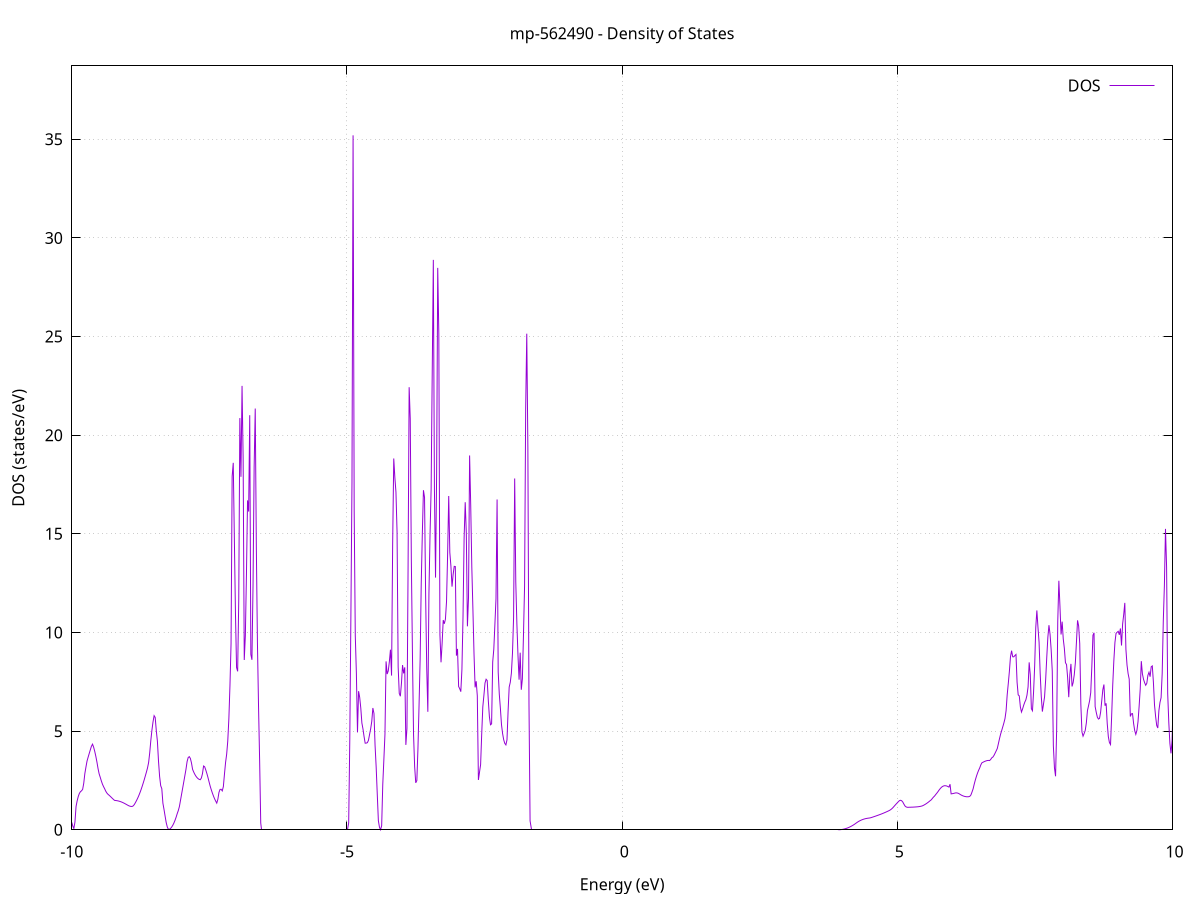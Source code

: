set title 'mp-562490 - Density of States'
set xlabel 'Energy (eV)'
set ylabel 'DOS (states/eV)'
set grid
set xrange [-10:10]
set yrange [0:38.721]
set xzeroaxis lt -1
set terminal png size 800,600
set output 'mp-562490_dos_gnuplot.png'
plot '-' using 1:2 with lines title 'DOS'
-22.726800 0.000000
-22.706800 0.000000
-22.686800 0.000000
-22.666800 0.000000
-22.646900 0.000000
-22.626900 0.000000
-22.606900 0.000000
-22.586900 0.000000
-22.567000 0.000000
-22.547000 0.000000
-22.527000 0.000000
-22.507000 0.000000
-22.487100 0.000000
-22.467100 0.000000
-22.447100 0.000000
-22.427100 0.000000
-22.407200 0.000000
-22.387200 0.000000
-22.367200 0.000000
-22.347200 0.000000
-22.327300 0.000000
-22.307300 0.000000
-22.287300 0.000000
-22.267300 0.000000
-22.247400 0.000000
-22.227400 0.000000
-22.207400 0.000000
-22.187400 0.000000
-22.167500 0.000000
-22.147500 0.000000
-22.127500 0.000000
-22.107500 0.000000
-22.087600 0.000000
-22.067600 0.000000
-22.047600 0.000000
-22.027600 0.000000
-22.007700 0.000000
-21.987700 0.000000
-21.967700 0.000000
-21.947700 0.000000
-21.927800 0.000000
-21.907800 0.000000
-21.887800 0.000000
-21.867800 0.000000
-21.847900 0.000000
-21.827900 0.000000
-21.807900 0.000000
-21.787900 0.000000
-21.768000 0.000000
-21.748000 0.000000
-21.728000 0.000000
-21.708000 0.000000
-21.688100 0.000000
-21.668100 0.000000
-21.648100 0.000000
-21.628100 0.000000
-21.608200 0.000000
-21.588200 0.000000
-21.568200 0.000000
-21.548200 0.000000
-21.528300 0.000000
-21.508300 0.000000
-21.488300 0.000000
-21.468300 0.000000
-21.448400 0.000000
-21.428400 0.000000
-21.408400 0.000000
-21.388400 0.000000
-21.368500 0.000000
-21.348500 0.000000
-21.328500 0.000000
-21.308500 0.000000
-21.288600 0.000000
-21.268600 0.000000
-21.248600 0.000000
-21.228600 0.000000
-21.208700 0.000000
-21.188700 0.000000
-21.168700 0.000000
-21.148700 0.000000
-21.128800 0.000000
-21.108800 0.000000
-21.088800 0.000000
-21.068800 0.000000
-21.048900 0.000000
-21.028900 0.000000
-21.008900 0.000000
-20.988900 0.000000
-20.969000 0.000000
-20.949000 0.000000
-20.929000 0.000000
-20.909000 0.001400
-20.889100 0.197200
-20.869100 0.724400
-20.849100 1.583100
-20.829100 2.392900
-20.809200 2.959900
-20.789200 3.307800
-20.769200 3.903200
-20.749200 4.585900
-20.729300 5.346600
-20.709300 6.062500
-20.689300 5.950400
-20.669300 4.891600
-20.649400 4.864900
-20.629400 4.826000
-20.609400 4.795600
-20.589400 4.902100
-20.569500 5.294900
-20.549500 5.837000
-20.529500 6.727400
-20.509500 6.952600
-20.489600 5.759700
-20.469600 4.109200
-20.449600 2.374300
-20.429600 1.474600
-20.409700 1.178600
-20.389700 1.112100
-20.369700 1.742300
-20.349700 3.122700
-20.329800 4.374700
-20.309800 5.329000
-20.289800 7.304000
-20.269800 11.960000
-20.249900 10.640900
-20.229900 9.147700
-20.209900 8.041400
-20.189900 6.196400
-20.169900 5.365400
-20.150000 4.896800
-20.130000 4.489300
-20.110000 4.044200
-20.090000 3.975600
-20.070100 3.826100
-20.050100 3.883200
-20.030100 3.869300
-20.010100 3.951800
-19.990200 4.227100
-19.970200 4.164400
-19.950200 4.164600
-19.930200 4.450200
-19.910300 4.761400
-19.890300 5.380300
-19.870300 6.570800
-19.850300 7.221800
-19.830400 7.597800
-19.810400 9.117900
-19.790400 7.586700
-19.770400 6.766500
-19.750500 4.763000
-19.730500 4.185400
-19.710500 3.770900
-19.690500 3.232000
-19.670600 2.484600
-19.650600 1.691000
-19.630600 1.160200
-19.610600 0.977300
-19.590700 1.827300
-19.570700 2.935900
-19.550700 3.884600
-19.530700 4.807900
-19.510800 5.281300
-19.490800 5.475800
-19.470800 5.582700
-19.450800 4.871000
-19.430900 4.489300
-19.410900 4.220900
-19.390900 4.025600
-19.370900 3.901600
-19.351000 3.806800
-19.331000 3.794300
-19.311000 5.009900
-19.291000 4.813600
-19.271100 4.084700
-19.251100 3.355100
-19.231100 2.994900
-19.211100 2.731700
-19.191200 2.506600
-19.171200 2.292800
-19.151200 2.090300
-19.131200 1.898900
-19.111300 1.748400
-19.091300 1.727500
-19.071300 1.635700
-19.051300 1.346300
-19.031400 0.886200
-19.011400 0.499200
-18.991400 1.847200
-18.971400 65.750900
-18.951500 84.013600
-18.931500 25.831900
-18.911500 56.394400
-18.891500 169.021200
-18.871600 0.000000
-18.851600 0.000000
-18.831600 0.000000
-18.811600 0.000000
-18.791700 0.000000
-18.771700 0.000000
-18.751700 0.000000
-18.731700 0.000000
-18.711800 0.000000
-18.691800 0.000000
-18.671800 0.000000
-18.651800 0.000000
-18.631900 0.000000
-18.611900 0.000000
-18.591900 0.000000
-18.571900 0.000000
-18.552000 0.000000
-18.532000 0.000000
-18.512000 0.000000
-18.492000 0.000000
-18.472100 0.000000
-18.452100 0.000000
-18.432100 0.000000
-18.412100 0.000000
-18.392200 0.000000
-18.372200 0.000000
-18.352200 0.000000
-18.332200 0.000000
-18.312300 0.000000
-18.292300 0.000000
-18.272300 0.000000
-18.252300 0.000000
-18.232400 0.000000
-18.212400 0.000000
-18.192400 0.000000
-18.172400 0.000000
-18.152500 0.000000
-18.132500 0.000000
-18.112500 0.000000
-18.092500 0.000000
-18.072600 0.000000
-18.052600 0.000000
-18.032600 0.000000
-18.012600 0.000000
-17.992700 0.000000
-17.972700 0.000000
-17.952700 0.000000
-17.932700 0.000000
-17.912800 0.000000
-17.892800 0.000000
-17.872800 0.000000
-17.852800 0.000000
-17.832900 0.000000
-17.812900 0.000000
-17.792900 0.000000
-17.772900 0.000000
-17.753000 0.000000
-17.733000 0.000000
-17.713000 0.000000
-17.693000 0.000000
-17.673100 0.000000
-17.653100 0.000000
-17.633100 0.000000
-17.613100 0.000000
-17.593200 0.000000
-17.573200 0.000000
-17.553200 0.000000
-17.533200 0.000000
-17.513300 0.000000
-17.493300 0.000000
-17.473300 0.000000
-17.453300 0.000000
-17.433400 0.000000
-17.413400 0.000000
-17.393400 0.000000
-17.373400 0.000000
-17.353500 0.000000
-17.333500 0.000000
-17.313500 0.000000
-17.293500 0.000000
-17.273500 0.000000
-17.253600 0.000000
-17.233600 0.000000
-17.213600 0.000000
-17.193600 0.000000
-17.173700 0.000000
-17.153700 0.000000
-17.133700 0.000000
-17.113700 0.000000
-17.093800 0.000000
-17.073800 0.000000
-17.053800 0.000000
-17.033800 0.000000
-17.013900 0.000000
-16.993900 0.000000
-16.973900 0.000000
-16.953900 0.000000
-16.934000 0.000000
-16.914000 0.000000
-16.894000 0.000000
-16.874000 0.000000
-16.854100 0.000000
-16.834100 0.000000
-16.814100 0.000000
-16.794100 0.000000
-16.774200 0.000000
-16.754200 0.000000
-16.734200 0.000000
-16.714200 0.000000
-16.694300 0.000000
-16.674300 0.000000
-16.654300 0.000000
-16.634300 0.000000
-16.614400 0.000000
-16.594400 0.000000
-16.574400 0.000000
-16.554400 0.000000
-16.534500 0.000000
-16.514500 0.000000
-16.494500 0.000000
-16.474500 0.000000
-16.454600 0.000000
-16.434600 0.000000
-16.414600 0.000000
-16.394600 0.000000
-16.374700 0.000000
-16.354700 0.000000
-16.334700 0.000000
-16.314700 0.000000
-16.294800 0.000000
-16.274800 0.000000
-16.254800 0.000000
-16.234800 0.000000
-16.214900 0.000000
-16.194900 0.000000
-16.174900 0.000000
-16.154900 0.000000
-16.135000 0.000000
-16.115000 0.000000
-16.095000 0.000000
-16.075000 0.000000
-16.055100 0.000000
-16.035100 0.000000
-16.015100 0.000000
-15.995100 0.000000
-15.975200 0.000000
-15.955200 0.000000
-15.935200 0.000000
-15.915200 0.000000
-15.895300 0.000000
-15.875300 0.000000
-15.855300 0.000000
-15.835300 0.000000
-15.815400 0.000000
-15.795400 0.000000
-15.775400 0.000000
-15.755400 0.000000
-15.735500 0.000000
-15.715500 0.000000
-15.695500 0.000000
-15.675500 0.000000
-15.655600 0.000000
-15.635600 0.000000
-15.615600 0.000000
-15.595600 0.000000
-15.575700 0.000000
-15.555700 0.000000
-15.535700 0.000000
-15.515700 0.000000
-15.495800 0.000000
-15.475800 0.000000
-15.455800 0.000000
-15.435800 0.000000
-15.415900 0.000000
-15.395900 0.000000
-15.375900 0.000000
-15.355900 0.000000
-15.336000 0.000000
-15.316000 0.000000
-15.296000 0.000000
-15.276000 0.000000
-15.256100 0.000000
-15.236100 0.000000
-15.216100 0.000000
-15.196100 0.000000
-15.176200 0.000000
-15.156200 0.000000
-15.136200 0.000000
-15.116200 0.000000
-15.096300 0.000000
-15.076300 0.000000
-15.056300 0.000000
-15.036300 0.000000
-15.016400 0.000000
-14.996400 0.000000
-14.976400 0.000000
-14.956400 0.000000
-14.936500 0.000000
-14.916500 0.000000
-14.896500 0.000000
-14.876500 0.000000
-14.856600 0.000000
-14.836600 0.000000
-14.816600 0.000000
-14.796600 0.000000
-14.776700 0.000000
-14.756700 0.000000
-14.736700 0.000000
-14.716700 0.000000
-14.696800 0.000000
-14.676800 0.000000
-14.656800 0.000000
-14.636800 0.000000
-14.616900 0.000000
-14.596900 0.000000
-14.576900 0.000000
-14.556900 0.000000
-14.537000 0.000000
-14.517000 0.000000
-14.497000 0.000000
-14.477000 0.000000
-14.457100 0.000000
-14.437100 0.000000
-14.417100 0.000000
-14.397100 0.000000
-14.377200 0.000000
-14.357200 0.000000
-14.337200 0.000000
-14.317200 0.000000
-14.297200 0.000000
-14.277300 0.000000
-14.257300 0.000000
-14.237300 0.000000
-14.217300 0.000000
-14.197400 0.000000
-14.177400 0.000000
-14.157400 0.000000
-14.137400 0.000000
-14.117500 0.000000
-14.097500 0.000000
-14.077500 0.000000
-14.057500 0.000000
-14.037600 0.000000
-14.017600 0.000000
-13.997600 0.000000
-13.977600 0.000000
-13.957700 0.000000
-13.937700 0.000000
-13.917700 0.000000
-13.897700 0.000000
-13.877800 0.000000
-13.857800 0.000000
-13.837800 0.000000
-13.817800 0.000000
-13.797900 0.000000
-13.777900 0.000000
-13.757900 0.000000
-13.737900 0.000000
-13.718000 0.000000
-13.698000 0.000000
-13.678000 0.000000
-13.658000 0.000000
-13.638100 0.000000
-13.618100 0.000000
-13.598100 0.000000
-13.578100 0.000000
-13.558200 0.000000
-13.538200 0.000000
-13.518200 0.000000
-13.498200 0.000000
-13.478300 0.000000
-13.458300 0.000000
-13.438300 0.000000
-13.418300 0.000000
-13.398400 0.000000
-13.378400 0.000000
-13.358400 0.000000
-13.338400 0.000000
-13.318500 0.000000
-13.298500 0.000000
-13.278500 0.000000
-13.258500 0.000000
-13.238600 0.000000
-13.218600 0.000000
-13.198600 0.000000
-13.178600 0.000000
-13.158700 0.000000
-13.138700 0.000000
-13.118700 0.000000
-13.098700 0.000000
-13.078800 0.000000
-13.058800 0.000000
-13.038800 0.000000
-13.018800 0.000000
-12.998900 0.000000
-12.978900 0.000000
-12.958900 0.000000
-12.938900 0.000000
-12.919000 0.000000
-12.899000 0.000000
-12.879000 0.000000
-12.859000 0.000000
-12.839100 0.000000
-12.819100 0.000000
-12.799100 0.000000
-12.779100 0.000000
-12.759200 0.000000
-12.739200 0.000000
-12.719200 0.000000
-12.699200 0.000000
-12.679300 0.000000
-12.659300 0.000000
-12.639300 0.000000
-12.619300 0.000000
-12.599400 0.000000
-12.579400 0.000000
-12.559400 0.000000
-12.539400 0.000000
-12.519500 0.000000
-12.499500 0.000000
-12.479500 0.000000
-12.459500 0.000000
-12.439600 0.000000
-12.419600 0.000000
-12.399600 0.000000
-12.379600 0.000000
-12.359700 0.000000
-12.339700 0.000000
-12.319700 0.000000
-12.299700 0.000000
-12.279800 0.000000
-12.259800 0.000000
-12.239800 0.000000
-12.219800 0.000000
-12.199900 0.000000
-12.179900 0.000000
-12.159900 0.000000
-12.139900 0.000000
-12.120000 0.000000
-12.100000 0.000000
-12.080000 0.000000
-12.060000 0.000000
-12.040100 0.000000
-12.020100 0.000000
-12.000100 0.000000
-11.980100 0.000000
-11.960200 0.000000
-11.940200 0.000000
-11.920200 0.000000
-11.900200 0.000000
-11.880300 0.000000
-11.860300 0.000000
-11.840300 0.000000
-11.820300 0.000000
-11.800400 0.000000
-11.780400 0.000000
-11.760400 0.000000
-11.740400 0.000000
-11.720500 0.000000
-11.700500 0.000000
-11.680500 0.000000
-11.660500 0.000000
-11.640600 0.000000
-11.620600 0.000000
-11.600600 0.000000
-11.580600 0.000000
-11.560700 0.000000
-11.540700 0.000000
-11.520700 0.000000
-11.500700 0.000000
-11.480800 0.000000
-11.460800 0.000000
-11.440800 0.000000
-11.420800 0.000000
-11.400800 0.000000
-11.380900 0.000000
-11.360900 0.000000
-11.340900 0.000000
-11.320900 0.000000
-11.301000 0.000000
-11.281000 0.000000
-11.261000 0.000000
-11.241000 0.000400
-11.221100 0.008800
-11.201100 0.028600
-11.181100 0.059600
-11.161100 0.101900
-11.141200 0.155500
-11.121200 0.220300
-11.101200 0.296500
-11.081200 0.383900
-11.061300 0.482600
-11.041300 0.592500
-11.021300 0.703700
-11.001300 0.787500
-10.981400 0.850500
-10.961400 0.896100
-10.941400 0.929500
-10.921400 0.950800
-10.901500 0.990500
-10.881500 1.047400
-10.861500 1.107600
-10.841500 1.169600
-10.821600 1.233500
-10.801600 1.299300
-10.781600 1.366900
-10.761600 1.436400
-10.741700 1.507900
-10.721700 1.586000
-10.701700 1.673700
-10.681700 1.771100
-10.661800 1.917800
-10.641800 2.136200
-10.621800 2.315900
-10.601800 2.456700
-10.581900 2.558600
-10.561900 2.612100
-10.541900 2.226700
-10.521900 2.082900
-10.502000 2.047700
-10.482000 2.081800
-10.462000 2.123500
-10.442000 2.166800
-10.422100 2.217200
-10.402100 2.278600
-10.382100 2.354800
-10.362100 2.449800
-10.342200 2.563700
-10.322200 2.696300
-10.302200 2.918100
-10.282200 3.150600
-10.262300 3.229000
-10.242300 3.203000
-10.222300 3.123900
-10.202300 2.991400
-10.182400 2.805800
-10.162400 2.567000
-10.142400 2.274900
-10.122400 1.989800
-10.102500 1.743900
-10.082500 1.508400
-10.062500 1.281300
-10.042500 1.033100
-10.022600 0.739200
-10.002600 0.400000
-9.982600 0.192300
-9.962600 0.065400
-9.942700 0.391700
-9.922700 1.180100
-9.902700 1.465600
-9.882700 1.685700
-9.862800 1.840500
-9.842800 1.930000
-9.822800 1.975600
-9.802800 2.048700
-9.782900 2.355200
-9.762900 2.847200
-9.742900 3.178400
-9.722900 3.486000
-9.703000 3.680500
-9.683000 3.870200
-9.663000 4.055000
-9.643000 4.235000
-9.623100 4.339700
-9.603100 4.185700
-9.583100 3.973200
-9.563100 3.722200
-9.543200 3.432800
-9.523200 3.103900
-9.503200 2.836400
-9.483200 2.660400
-9.463300 2.478200
-9.443300 2.314600
-9.423300 2.188900
-9.403300 2.081300
-9.383400 1.958000
-9.363400 1.866600
-9.343400 1.801400
-9.323400 1.753500
-9.303500 1.702900
-9.283500 1.647700
-9.263500 1.593100
-9.243500 1.540000
-9.223600 1.490600
-9.203600 1.484100
-9.183600 1.476300
-9.163600 1.465600
-9.143700 1.451900
-9.123700 1.435200
-9.103700 1.415600
-9.083700 1.392900
-9.063800 1.367300
-9.043800 1.338800
-9.023800 1.308700
-9.003800 1.277500
-8.983900 1.245900
-8.963900 1.216800
-8.943900 1.195800
-8.923900 1.183100
-8.904000 1.181600
-8.884000 1.212000
-8.864000 1.278600
-8.844000 1.375800
-8.824100 1.480000
-8.804100 1.594200
-8.784100 1.720900
-8.764100 1.860200
-8.744200 2.012000
-8.724200 2.176300
-8.704200 2.351100
-8.684200 2.531900
-8.664300 2.726800
-8.644300 2.921600
-8.624300 3.131900
-8.604300 3.406700
-8.584400 3.891500
-8.564400 4.516500
-8.544400 5.040300
-8.524400 5.463000
-8.504400 5.784700
-8.484500 5.694700
-8.464500 5.019500
-8.444500 4.491800
-8.424500 3.482000
-8.404600 2.709900
-8.384600 2.234300
-8.364600 2.084400
-8.344600 1.348700
-8.324700 1.035100
-8.304700 0.694700
-8.284700 0.366200
-8.264700 0.140300
-8.244800 0.023500
-8.224800 0.025300
-8.204800 0.070300
-8.184800 0.137800
-8.164900 0.227900
-8.144900 0.340500
-8.124900 0.475500
-8.104900 0.633100
-8.085000 0.813200
-8.065000 0.972000
-8.045000 1.176100
-8.025000 1.488100
-8.005100 1.801200
-7.985100 2.115500
-7.965100 2.430800
-7.945100 2.747400
-7.925200 3.065100
-7.905200 3.454600
-7.885200 3.662100
-7.865200 3.707200
-7.845300 3.615600
-7.825300 3.387200
-7.805300 3.064700
-7.785300 2.929200
-7.765400 2.814400
-7.745400 2.720100
-7.725400 2.646400
-7.705400 2.591900
-7.685500 2.554300
-7.665500 2.536900
-7.645500 2.624100
-7.625500 2.843800
-7.605600 3.232900
-7.585600 3.191900
-7.565600 3.032200
-7.545600 2.851600
-7.525700 2.650100
-7.505700 2.427800
-7.485700 2.214600
-7.465700 2.030500
-7.445800 1.862500
-7.425800 1.710300
-7.405800 1.574200
-7.385800 1.454000
-7.365900 1.351200
-7.345900 1.547700
-7.325900 1.893900
-7.305900 2.046200
-7.286000 2.051200
-7.266000 1.971400
-7.246000 2.188400
-7.226000 2.820400
-7.206100 3.404600
-7.186100 3.829500
-7.166100 4.491900
-7.146100 5.622700
-7.126200 7.297900
-7.106200 9.433000
-7.086200 17.917900
-7.066200 18.600500
-7.046300 14.770700
-7.026300 11.002300
-7.006300 8.226000
-6.986300 8.029800
-6.966400 11.644800
-6.946400 20.868100
-6.926400 17.892700
-6.906400 22.499300
-6.886500 18.845100
-6.866500 8.605400
-6.846500 9.831600
-6.826500 12.941600
-6.806600 16.696600
-6.786600 16.130400
-6.766600 21.012800
-6.746600 8.887900
-6.726700 8.615400
-6.706700 12.410800
-6.686700 18.389500
-6.666700 21.352900
-6.646800 14.321700
-6.626800 9.470400
-6.606800 6.243600
-6.586800 3.493500
-6.566900 0.343800
-6.546900 0.000000
-6.526900 0.000000
-6.506900 0.000000
-6.487000 0.000000
-6.467000 0.000000
-6.447000 0.000000
-6.427000 0.000000
-6.407100 0.000000
-6.387100 0.000000
-6.367100 0.000000
-6.347100 0.000000
-6.327200 0.000000
-6.307200 0.000000
-6.287200 0.000000
-6.267200 0.000000
-6.247300 0.000000
-6.227300 0.000000
-6.207300 0.000000
-6.187300 0.000000
-6.167400 0.000000
-6.147400 0.000000
-6.127400 0.000000
-6.107400 0.000000
-6.087500 0.000000
-6.067500 0.000000
-6.047500 0.000000
-6.027500 0.000000
-6.007600 0.000000
-5.987600 0.000000
-5.967600 0.000000
-5.947600 0.000000
-5.927700 0.000000
-5.907700 0.000000
-5.887700 0.000000
-5.867700 0.000000
-5.847800 0.000000
-5.827800 0.000000
-5.807800 0.000000
-5.787800 0.000000
-5.767900 0.000000
-5.747900 0.000000
-5.727900 0.000000
-5.707900 0.000000
-5.688000 0.000000
-5.668000 0.000000
-5.648000 0.000000
-5.628000 0.000000
-5.608000 0.000000
-5.588100 0.000000
-5.568100 0.000000
-5.548100 0.000000
-5.528100 0.000000
-5.508200 0.000000
-5.488200 0.000000
-5.468200 0.000000
-5.448200 0.000000
-5.428300 0.000000
-5.408300 0.000000
-5.388300 0.000000
-5.368300 0.000000
-5.348400 0.000000
-5.328400 0.000000
-5.308400 0.000000
-5.288400 0.000000
-5.268500 0.000000
-5.248500 0.000000
-5.228500 0.000000
-5.208500 0.000000
-5.188600 0.000000
-5.168600 0.000000
-5.148600 0.000000
-5.128600 0.000000
-5.108700 0.000000
-5.088700 0.000000
-5.068700 0.000000
-5.048700 0.000000
-5.028800 0.000000
-5.008800 0.000000
-4.988800 0.000000
-4.968800 0.350500
-4.948900 4.539300
-4.928900 10.805200
-4.908900 17.613400
-4.888900 35.201200
-4.869000 16.223100
-4.849000 9.854200
-4.829000 7.939900
-4.809000 4.937900
-4.789100 7.025600
-4.769100 6.716600
-4.749100 6.175700
-4.729100 5.413200
-4.709200 5.111500
-4.689200 4.720900
-4.669200 4.388500
-4.649200 4.394200
-4.629300 4.415500
-4.609300 4.538000
-4.589300 4.832800
-4.569300 5.118700
-4.549400 5.496100
-4.529400 6.172200
-4.509400 5.895900
-4.489400 4.275700
-4.469500 3.184900
-4.449500 1.803500
-4.429500 0.461200
-4.409500 0.130800
-4.389600 0.002000
-4.369600 0.208000
-4.349600 2.294400
-4.329600 3.553800
-4.309700 4.839600
-4.289700 8.535500
-4.269700 7.893100
-4.249700 8.053400
-4.229800 8.522300
-4.209800 9.128000
-4.189800 7.816000
-4.169800 14.481000
-4.149900 18.820000
-4.129900 17.856600
-4.109900 17.114100
-4.089900 15.104000
-4.070000 8.258600
-4.050000 6.912700
-4.030000 6.768700
-4.010000 7.425500
-3.990100 8.348300
-3.970100 7.928100
-3.950100 8.232900
-3.930100 4.301000
-3.910200 5.138900
-3.890200 13.080800
-3.870200 22.433900
-3.850200 20.830900
-3.830300 13.645400
-3.810300 8.929800
-3.790300 4.833500
-3.770300 3.199900
-3.750400 2.379800
-3.730400 2.495300
-3.710400 4.111000
-3.690400 6.294200
-3.670500 8.644300
-3.650500 12.479000
-3.630500 15.022400
-3.610500 17.211900
-3.590600 16.847900
-3.570600 11.833700
-3.550600 8.166000
-3.530600 5.981100
-3.510700 11.959800
-3.490700 14.960600
-3.470700 17.285700
-3.450700 23.191700
-3.430800 28.886200
-3.410800 17.249000
-3.390800 12.781300
-3.370800 18.066500
-3.350900 28.482500
-3.330900 25.135400
-3.310900 9.887900
-3.290900 8.487500
-3.271000 9.455900
-3.251000 10.629000
-3.231000 10.443000
-3.211000 10.674700
-3.191100 11.567600
-3.171100 13.968600
-3.151100 16.916900
-3.131100 14.053100
-3.111200 13.369400
-3.091200 12.324700
-3.071200 12.939700
-3.051200 13.353000
-3.031300 13.344100
-3.011300 8.827100
-2.991300 9.168600
-2.971300 7.264300
-2.951400 7.152100
-2.931400 7.000100
-2.911400 8.122100
-2.891400 10.803300
-2.871500 14.789000
-2.851500 16.604800
-2.831500 15.039700
-2.811500 10.313300
-2.791600 11.762200
-2.771600 18.971100
-2.751600 16.456900
-2.731600 13.307400
-2.711600 11.170900
-2.691700 8.929600
-2.671700 7.218100
-2.651700 7.528800
-2.631700 6.786100
-2.611800 2.525200
-2.591800 2.916800
-2.571800 3.301400
-2.551800 4.856200
-2.531900 6.228700
-2.511900 6.812500
-2.491900 7.435500
-2.471900 7.630600
-2.452000 7.564700
-2.432000 6.562400
-2.412000 5.730900
-2.392000 5.321800
-2.372100 5.368400
-2.352100 8.503500
-2.332100 9.151400
-2.312100 10.416100
-2.292200 11.706700
-2.272200 16.743100
-2.252200 8.000600
-2.232200 6.871500
-2.212300 6.150400
-2.192300 5.329000
-2.172300 4.877100
-2.152300 4.564200
-2.132400 4.377300
-2.112400 4.301900
-2.092400 4.556900
-2.072400 6.012800
-2.052500 7.233200
-2.032500 7.477400
-2.012500 7.940500
-1.992500 8.957200
-1.972600 10.754500
-1.952600 17.806300
-1.932600 12.546600
-1.912600 10.436700
-1.892700 8.844500
-1.872700 7.608000
-1.852700 8.975400
-1.832700 7.098100
-1.812800 7.649200
-1.792800 9.883800
-1.772800 12.359000
-1.752800 21.378500
-1.732900 25.147200
-1.712900 19.328900
-1.692900 6.416400
-1.672900 0.451200
-1.653000 0.000000
-1.633000 0.000000
-1.613000 0.000000
-1.593000 0.000000
-1.573100 0.000000
-1.553100 0.000000
-1.533100 0.000000
-1.513100 0.000000
-1.493200 0.000000
-1.473200 0.000000
-1.453200 0.000000
-1.433200 0.000000
-1.413300 0.000000
-1.393300 0.000000
-1.373300 0.000000
-1.353300 0.000000
-1.333400 0.000000
-1.313400 0.000000
-1.293400 0.000000
-1.273400 0.000000
-1.253500 0.000000
-1.233500 0.000000
-1.213500 0.000000
-1.193500 0.000000
-1.173600 0.000000
-1.153600 0.000000
-1.133600 0.000000
-1.113600 0.000000
-1.093700 0.000000
-1.073700 0.000000
-1.053700 0.000000
-1.033700 0.000000
-1.013800 0.000000
-0.993800 0.000000
-0.973800 0.000000
-0.953800 0.000000
-0.933900 0.000000
-0.913900 0.000000
-0.893900 0.000000
-0.873900 0.000000
-0.854000 0.000000
-0.834000 0.000000
-0.814000 0.000000
-0.794000 0.000000
-0.774100 0.000000
-0.754100 0.000000
-0.734100 0.000000
-0.714100 0.000000
-0.694200 0.000000
-0.674200 0.000000
-0.654200 0.000000
-0.634200 0.000000
-0.614300 0.000000
-0.594300 0.000000
-0.574300 0.000000
-0.554300 0.000000
-0.534400 0.000000
-0.514400 0.000000
-0.494400 0.000000
-0.474400 0.000000
-0.454500 0.000000
-0.434500 0.000000
-0.414500 0.000000
-0.394500 0.000000
-0.374600 0.000000
-0.354600 0.000000
-0.334600 0.000000
-0.314600 0.000000
-0.294700 0.000000
-0.274700 0.000000
-0.254700 0.000000
-0.234700 0.000000
-0.214800 0.000000
-0.194800 0.000000
-0.174800 0.000000
-0.154800 0.000000
-0.134900 0.000000
-0.114900 0.000000
-0.094900 0.000000
-0.074900 0.000000
-0.055000 0.000000
-0.035000 0.000000
-0.015000 0.000000
0.005000 0.000000
0.024900 0.000000
0.044900 0.000000
0.064900 0.000000
0.084900 0.000000
0.104800 0.000000
0.124800 0.000000
0.144800 0.000000
0.164800 0.000000
0.184800 0.000000
0.204700 0.000000
0.224700 0.000000
0.244700 0.000000
0.264700 0.000000
0.284600 0.000000
0.304600 0.000000
0.324600 0.000000
0.344600 0.000000
0.364500 0.000000
0.384500 0.000000
0.404500 0.000000
0.424500 0.000000
0.444400 0.000000
0.464400 0.000000
0.484400 0.000000
0.504400 0.000000
0.524300 0.000000
0.544300 0.000000
0.564300 0.000000
0.584300 0.000000
0.604200 0.000000
0.624200 0.000000
0.644200 0.000000
0.664200 0.000000
0.684100 0.000000
0.704100 0.000000
0.724100 0.000000
0.744100 0.000000
0.764000 0.000000
0.784000 0.000000
0.804000 0.000000
0.824000 0.000000
0.843900 0.000000
0.863900 0.000000
0.883900 0.000000
0.903900 0.000000
0.923800 0.000000
0.943800 0.000000
0.963800 0.000000
0.983800 0.000000
1.003700 0.000000
1.023700 0.000000
1.043700 0.000000
1.063700 0.000000
1.083600 0.000000
1.103600 0.000000
1.123600 0.000000
1.143600 0.000000
1.163500 0.000000
1.183500 0.000000
1.203500 0.000000
1.223500 0.000000
1.243400 0.000000
1.263400 0.000000
1.283400 0.000000
1.303400 0.000000
1.323300 0.000000
1.343300 0.000000
1.363300 0.000000
1.383300 0.000000
1.403200 0.000000
1.423200 0.000000
1.443200 0.000000
1.463200 0.000000
1.483100 0.000000
1.503100 0.000000
1.523100 0.000000
1.543100 0.000000
1.563000 0.000000
1.583000 0.000000
1.603000 0.000000
1.623000 0.000000
1.642900 0.000000
1.662900 0.000000
1.682900 0.000000
1.702900 0.000000
1.722800 0.000000
1.742800 0.000000
1.762800 0.000000
1.782800 0.000000
1.802700 0.000000
1.822700 0.000000
1.842700 0.000000
1.862700 0.000000
1.882600 0.000000
1.902600 0.000000
1.922600 0.000000
1.942600 0.000000
1.962500 0.000000
1.982500 0.000000
2.002500 0.000000
2.022500 0.000000
2.042400 0.000000
2.062400 0.000000
2.082400 0.000000
2.102400 0.000000
2.122300 0.000000
2.142300 0.000000
2.162300 0.000000
2.182300 0.000000
2.202200 0.000000
2.222200 0.000000
2.242200 0.000000
2.262200 0.000000
2.282100 0.000000
2.302100 0.000000
2.322100 0.000000
2.342100 0.000000
2.362000 0.000000
2.382000 0.000000
2.402000 0.000000
2.422000 0.000000
2.441900 0.000000
2.461900 0.000000
2.481900 0.000000
2.501900 0.000000
2.521800 0.000000
2.541800 0.000000
2.561800 0.000000
2.581800 0.000000
2.601700 0.000000
2.621700 0.000000
2.641700 0.000000
2.661700 0.000000
2.681600 0.000000
2.701600 0.000000
2.721600 0.000000
2.741600 0.000000
2.761500 0.000000
2.781500 0.000000
2.801500 0.000000
2.821500 0.000000
2.841400 0.000000
2.861400 0.000000
2.881400 0.000000
2.901400 0.000000
2.921300 0.000000
2.941300 0.000000
2.961300 0.000000
2.981300 0.000000
3.001200 0.000000
3.021200 0.000000
3.041200 0.000000
3.061200 0.000000
3.081200 0.000000
3.101100 0.000000
3.121100 0.000000
3.141100 0.000000
3.161100 0.000000
3.181000 0.000000
3.201000 0.000000
3.221000 0.000000
3.241000 0.000000
3.260900 0.000000
3.280900 0.000000
3.300900 0.000000
3.320900 0.000000
3.340800 0.000000
3.360800 0.000000
3.380800 0.000000
3.400800 0.000000
3.420700 0.000000
3.440700 0.000000
3.460700 0.000000
3.480700 0.000000
3.500600 0.000000
3.520600 0.000000
3.540600 0.000000
3.560600 0.000000
3.580500 0.000000
3.600500 0.000000
3.620500 0.000000
3.640500 0.000000
3.660400 0.000000
3.680400 0.000000
3.700400 0.000000
3.720400 0.000000
3.740300 0.000000
3.760300 0.000000
3.780300 0.000000
3.800300 0.000000
3.820200 0.000000
3.840200 0.000000
3.860200 0.000000
3.880200 0.000000
3.900100 0.000000
3.920100 0.000000
3.940100 0.000900
3.960100 0.004200
3.980000 0.010000
4.000000 0.018300
4.020000 0.029200
4.040000 0.042500
4.059900 0.058400
4.079900 0.076700
4.099900 0.097600
4.119900 0.121000
4.139800 0.146900
4.159800 0.175300
4.179800 0.206200
4.199800 0.239600
4.219700 0.275500
4.239700 0.313900
4.259700 0.354900
4.279700 0.393300
4.299600 0.427300
4.319600 0.457800
4.339600 0.484800
4.359600 0.508400
4.379500 0.528700
4.399500 0.546400
4.419500 0.561600
4.439500 0.574200
4.459400 0.584300
4.479400 0.591800
4.499400 0.599100
4.519400 0.612500
4.539300 0.630600
4.559300 0.649200
4.579300 0.668000
4.599300 0.687200
4.619200 0.706700
4.639200 0.726600
4.659200 0.746700
4.679200 0.767200
4.699100 0.788300
4.719100 0.810000
4.739100 0.832500
4.759100 0.855800
4.779000 0.879700
4.799000 0.904400
4.819000 0.929800
4.839000 0.956000
4.858900 0.983500
4.878900 1.018900
4.898900 1.063500
4.918900 1.117400
4.938800 1.180000
4.958800 1.243400
4.978800 1.305200
4.998800 1.365500
5.018700 1.424200
5.038700 1.477200
5.058700 1.495200
5.078700 1.472700
5.098600 1.409800
5.118600 1.306400
5.138600 1.209500
5.158600 1.161500
5.178500 1.140800
5.198500 1.139600
5.218500 1.142100
5.238500 1.143900
5.258400 1.145500
5.278400 1.147700
5.298400 1.150500
5.318400 1.153800
5.338300 1.157800
5.358300 1.162300
5.378300 1.168000
5.398300 1.175900
5.418200 1.186200
5.438200 1.198700
5.458200 1.216100
5.478200 1.244000
5.498100 1.275100
5.518100 1.309400
5.538100 1.347000
5.558100 1.387800
5.578000 1.431800
5.598000 1.478600
5.618000 1.521500
5.638000 1.593800
5.657900 1.658700
5.677900 1.714200
5.697900 1.787600
5.717900 1.855300
5.737800 1.928700
5.757800 2.010100
5.777800 2.080800
5.797800 2.142400
5.817700 2.188300
5.837700 2.218300
5.857700 2.232500
5.877700 2.232000
5.897600 2.218800
5.917600 2.193200
5.937600 2.163000
5.957600 2.310000
5.977600 1.820100
5.997500 1.828600
6.017500 1.839900
6.037500 1.854000
6.057500 1.869000
6.077400 1.870600
6.097400 1.859300
6.117400 1.835400
6.137400 1.800100
6.157300 1.766400
6.177300 1.737700
6.197300 1.714200
6.217300 1.695700
6.237200 1.682400
6.257200 1.674300
6.277200 1.671700
6.297200 1.677200
6.317100 1.697100
6.337100 1.763600
6.357100 1.912300
6.377100 2.075000
6.397000 2.308600
6.417000 2.519700
6.437000 2.707000
6.457000 2.871700
6.476900 3.013600
6.496900 3.135300
6.516900 3.286300
6.536900 3.393500
6.556800 3.423000
6.576800 3.451400
6.596800 3.475500
6.616800 3.495500
6.636700 3.510800
6.656700 3.515800
6.676700 3.508600
6.696700 3.565400
6.716600 3.647600
6.736600 3.686700
6.756600 3.771200
6.776600 3.884000
6.796500 4.000000
6.816500 4.119900
6.836500 4.366100
6.856500 4.614700
6.876400 4.845200
6.896400 5.031300
6.916400 5.220700
6.936400 5.415000
6.956300 5.636300
6.976300 6.033300
6.996300 6.837700
7.016300 7.415000
7.036200 8.031000
7.056200 8.771300
7.076200 9.078800
7.096200 8.769700
7.116100 8.765400
7.136100 8.833400
7.156100 8.886700
7.176100 7.477400
7.196000 6.839600
7.216000 6.785700
7.236000 6.219600
7.256000 5.968200
7.275900 6.124900
7.295900 6.310100
7.315900 6.466800
7.335900 6.589500
7.355800 6.821900
7.375800 7.242400
7.395800 8.486400
7.415800 7.859700
7.435700 6.136300
7.455700 6.033800
7.475700 6.986800
7.495700 8.312500
7.515600 10.256300
7.535600 11.116700
7.555600 10.262400
7.575600 9.510300
7.595500 7.942000
7.615500 6.763100
7.635500 5.990400
7.655500 6.361100
7.675400 6.735000
7.695400 7.614800
7.715400 8.747700
7.735400 9.761200
7.755300 10.371600
7.775300 9.904000
7.795300 9.127900
7.815300 8.044500
7.835200 4.256800
7.855200 3.139200
7.875200 2.711800
7.895200 5.090300
7.915100 10.560100
7.935100 12.623400
7.955100 11.336400
7.975100 9.897600
7.995000 10.550700
8.015000 9.671700
8.035000 9.194900
8.055000 8.470900
8.074900 8.370300
8.094900 7.706300
8.114900 6.720000
8.134900 7.867300
8.154800 8.409200
8.174800 7.264300
8.194800 7.461100
8.214800 7.851500
8.234700 8.458400
8.254700 9.510500
8.274700 10.616100
8.294700 10.332600
8.314600 9.433200
8.334600 6.357600
8.354600 4.963200
8.374600 4.744800
8.394500 4.881000
8.414500 5.036000
8.434500 5.415600
8.454500 6.039400
8.474400 6.286600
8.494400 6.549700
8.514400 6.954300
8.534400 8.281200
8.554300 9.857700
8.574300 9.984600
8.594300 6.245900
8.614300 5.955200
8.634200 5.710600
8.654200 5.612800
8.674200 5.647900
8.694200 5.964200
8.714100 6.532100
8.734100 7.100200
8.754100 7.362500
8.774100 6.290600
8.794000 6.407200
8.814000 5.386100
8.834000 4.722400
8.854000 4.419300
8.874000 4.320100
8.893900 5.728200
8.913900 7.327100
8.933900 8.555100
8.953900 9.490000
8.973800 9.951700
8.993800 10.012700
9.013800 10.058700
9.033800 9.881800
9.053700 10.205200
9.073700 9.340500
9.093700 10.426400
9.113700 10.913200
9.133600 11.501400
9.153600 9.143200
9.173600 8.351600
9.193600 7.912500
9.213500 7.635700
9.233500 5.743600
9.253500 5.876200
9.273500 5.888500
9.293400 5.387100
9.313400 5.024100
9.333400 4.836700
9.353400 5.034500
9.373300 5.478600
9.393300 6.242800
9.413300 7.118000
9.433300 8.546000
9.453200 7.906500
9.473200 7.630500
9.493200 7.457000
9.513200 7.325500
9.533100 7.424700
9.553100 7.830100
9.573100 7.985200
9.593100 7.758900
9.613000 8.261500
9.633000 8.305200
9.653000 7.483500
9.673000 6.327200
9.692900 5.753700
9.712900 5.288800
9.732900 5.157800
9.752900 6.044300
9.772800 6.454700
9.792800 6.696300
9.812800 7.923400
9.832800 10.590400
9.852700 12.381000
9.872700 15.253400
9.892700 13.319600
9.912700 6.904700
9.932600 5.447000
9.952600 4.379200
9.972600 3.872500
9.992600 4.541100
10.012500 6.644500
10.032500 10.534100
10.052500 11.675000
10.072500 10.966700
10.092400 10.758300
10.112400 10.234600
10.132400 9.431500
10.152400 8.465500
10.172300 7.280200
10.192300 5.703200
10.212300 4.189700
10.232300 2.871000
10.252200 2.598700
10.272200 2.844200
10.292200 3.274500
10.312200 3.872700
10.332100 4.565500
10.352100 6.395200
10.372100 6.262300
10.392100 7.139100
10.412000 8.390200
10.432000 9.499700
10.452000 11.083900
10.472000 12.385700
10.491900 11.328900
10.511900 6.655800
10.531900 3.631500
10.551900 1.186100
10.571800 1.136300
10.591800 1.422600
10.611800 2.042400
10.631800 2.840600
10.651700 3.619200
10.671700 4.032700
10.691700 4.508000
10.711700 5.200800
10.731600 5.692600
10.751600 6.364800
10.771600 7.867900
10.791600 8.882600
10.811500 7.147500
10.831500 7.335200
10.851500 7.314500
10.871500 6.923300
10.891400 6.385000
10.911400 6.250900
10.931400 7.255200
10.951400 7.142700
10.971300 7.001900
10.991300 6.982300
11.011300 7.480600
11.031300 7.878700
11.051200 7.489500
11.071200 6.804400
11.091200 6.129800
11.111200 5.658100
11.131100 5.541700
11.151100 5.467500
11.171100 5.600500
11.191100 5.984100
11.211000 6.495300
11.231000 7.119800
11.251000 7.738600
11.271000 8.370200
11.290900 9.272700
11.310900 8.347800
11.330900 7.434400
11.350900 6.572100
11.370800 6.313600
11.390800 6.318500
11.410800 6.143200
11.430800 6.040200
11.450700 6.175800
11.470700 6.642300
11.490700 8.136100
11.510700 10.280900
11.530600 9.692000
11.550600 9.266300
11.570600 8.648700
11.590600 7.851800
11.610500 7.167600
11.630500 6.396700
11.650500 5.392300
11.670500 4.471500
11.690400 4.073000
11.710400 3.744500
11.730400 3.543200
11.750400 3.998800
11.770300 5.784900
11.790300 6.517000
11.810300 7.137600
11.830300 7.639700
11.850300 7.895400
11.870200 7.925400
11.890200 7.875100
11.910200 7.774400
11.930200 7.502400
11.950100 7.195200
11.970100 6.868700
11.990100 7.239000
12.010100 6.976000
12.030000 6.790400
12.050000 7.238500
12.070000 8.452600
12.090000 10.825300
12.109900 11.254400
12.129900 9.838500
12.149900 8.511400
12.169900 6.660800
12.189800 5.535100
12.209800 5.304000
12.229800 5.157600
12.249800 5.169600
12.269700 5.647400
12.289700 7.488800
12.309700 8.178400
12.329700 9.110700
12.349600 7.881700
12.369600 6.787600
12.389600 6.189500
12.409600 5.828200
12.429500 5.778200
12.449500 5.943400
12.469500 6.326900
12.489500 6.484800
12.509400 5.996700
12.529400 6.339300
12.549400 8.598500
12.569400 11.650000
12.589300 11.157300
12.609300 10.156000
12.629300 8.982300
12.649300 7.230600
12.669200 6.849200
12.689200 6.400100
12.709200 6.774400
12.729200 6.922500
12.749100 7.205300
12.769100 6.680800
12.789100 5.455000
12.809100 4.822200
12.829000 4.417000
12.849000 4.455500
12.869000 6.859200
12.889000 9.219400
12.908900 9.835300
12.928900 9.287100
12.948900 8.798300
12.968900 8.595600
12.988800 8.390400
13.008800 8.191100
13.028800 7.920300
13.048800 7.100400
13.068700 6.232700
13.088700 5.560200
13.108700 5.138700
13.128700 4.961200
13.148600 5.008400
13.168600 5.680800
13.188600 6.681200
13.208600 7.727900
13.228500 8.791600
13.248500 9.904800
13.268500 9.351300
13.288500 8.917400
13.308400 8.596100
13.328400 8.059400
13.348400 7.295800
13.368400 6.379800
13.388300 5.575100
13.408300 9.920000
13.428300 4.964400
13.448300 5.043500
13.468200 4.796700
13.488200 4.562500
13.508200 5.218000
13.528200 6.935400
13.548100 6.734800
13.568100 6.774100
13.588100 6.651200
13.608100 6.693900
13.628000 6.667200
13.648000 6.621700
13.668000 6.612900
13.688000 7.275400
13.707900 7.900800
13.727900 9.811400
13.747900 9.934200
13.767900 8.509100
13.787800 7.588700
13.807800 6.777700
13.827800 7.168100
13.847800 7.206300
13.867700 7.081200
13.887700 6.550600
13.907700 6.968400
13.927700 8.268100
13.947600 8.459400
13.967600 8.797100
13.987600 9.145100
14.007600 8.787300
14.027500 9.066400
14.047500 8.717800
14.067500 8.218000
14.087500 8.079700
14.107400 7.960800
14.127400 6.985600
14.147400 6.228600
14.167400 6.141800
14.187300 6.111700
14.207300 7.285400
14.227300 6.578400
14.247300 6.203900
14.267200 6.050700
14.287200 6.039700
14.307200 5.905200
14.327200 5.496100
14.347100 5.121900
14.367100 5.250100
14.387100 5.405000
14.407100 5.857700
14.427000 7.411400
14.447000 8.070300
14.467000 8.591900
14.487000 9.028000
14.506900 9.002900
14.526900 8.267000
14.546900 6.933700
14.566900 5.447700
14.586800 4.580000
14.606800 4.585200
14.626800 4.667300
14.646800 4.988400
14.666700 6.557200
14.686700 7.406800
14.706700 7.263100
14.726700 6.949400
14.746700 6.950800
14.766600 6.703600
14.786600 6.272300
14.806600 5.875300
14.826600 5.565800
14.846500 5.317200
14.866500 5.143700
14.886500 5.031000
14.906500 4.825100
14.926400 3.895300
14.946400 3.101600
14.966400 2.989100
14.986400 3.055800
15.006300 3.106500
15.026300 3.237000
15.046300 3.423100
15.066300 3.658000
15.086200 3.955700
15.106200 4.332900
15.126200 4.758900
15.146200 4.999800
15.166100 5.928900
15.186100 6.229500
15.206100 5.834000
15.226100 5.741900
15.246000 5.688600
15.266000 5.706400
15.286000 5.815100
15.306000 5.866100
15.325900 4.694000
15.345900 3.585800
15.365900 2.794000
15.385900 2.153700
15.405800 0.706800
15.425800 0.000000
15.445800 0.000000
15.465800 0.000000
15.485700 0.000000
15.505700 0.000000
15.525700 0.000000
15.545700 0.000000
15.565600 0.000000
15.585600 0.000000
15.605600 0.000000
15.625600 0.000000
15.645500 0.000000
15.665500 0.000000
15.685500 0.000000
15.705500 0.000000
15.725400 0.000000
15.745400 0.000000
15.765400 0.000000
15.785400 0.000000
15.805300 0.000000
15.825300 0.000000
15.845300 0.000000
15.865300 0.000000
15.885200 0.000000
15.905200 0.000000
15.925200 0.000000
15.945200 0.000000
15.965100 0.000000
15.985100 0.000000
16.005100 0.000000
16.025100 0.000000
16.045000 0.000000
16.065000 0.000000
16.085000 0.000000
16.105000 0.000000
16.124900 0.000000
16.144900 0.000000
16.164900 0.000000
16.184900 0.000000
16.204800 0.000000
16.224800 0.000000
16.244800 0.000000
16.264800 0.000000
16.284700 0.000000
16.304700 0.000000
16.324700 0.000000
16.344700 0.000000
16.364600 0.000000
16.384600 0.000000
16.404600 0.000000
16.424600 0.000000
16.444500 0.000000
16.464500 0.000000
16.484500 0.000000
16.504500 0.000000
16.524400 0.000000
16.544400 0.000000
16.564400 0.000000
16.584400 0.000000
16.604300 0.000000
16.624300 0.000000
16.644300 0.000000
16.664300 0.000000
16.684200 0.000000
16.704200 0.000000
16.724200 0.000000
16.744200 0.000000
16.764100 0.000000
16.784100 0.000000
16.804100 0.000000
16.824100 0.000000
16.844000 0.000000
16.864000 0.000000
16.884000 0.000000
16.904000 0.000000
16.923900 0.000000
16.943900 0.000000
16.963900 0.000000
16.983900 0.000000
17.003800 0.000000
17.023800 0.000000
17.043800 0.000000
17.063800 0.000000
17.083700 0.000000
17.103700 0.000000
17.123700 0.000000
17.143700 0.000000
17.163600 0.000000
17.183600 0.000000
17.203600 0.000000
17.223600 0.000000
e
